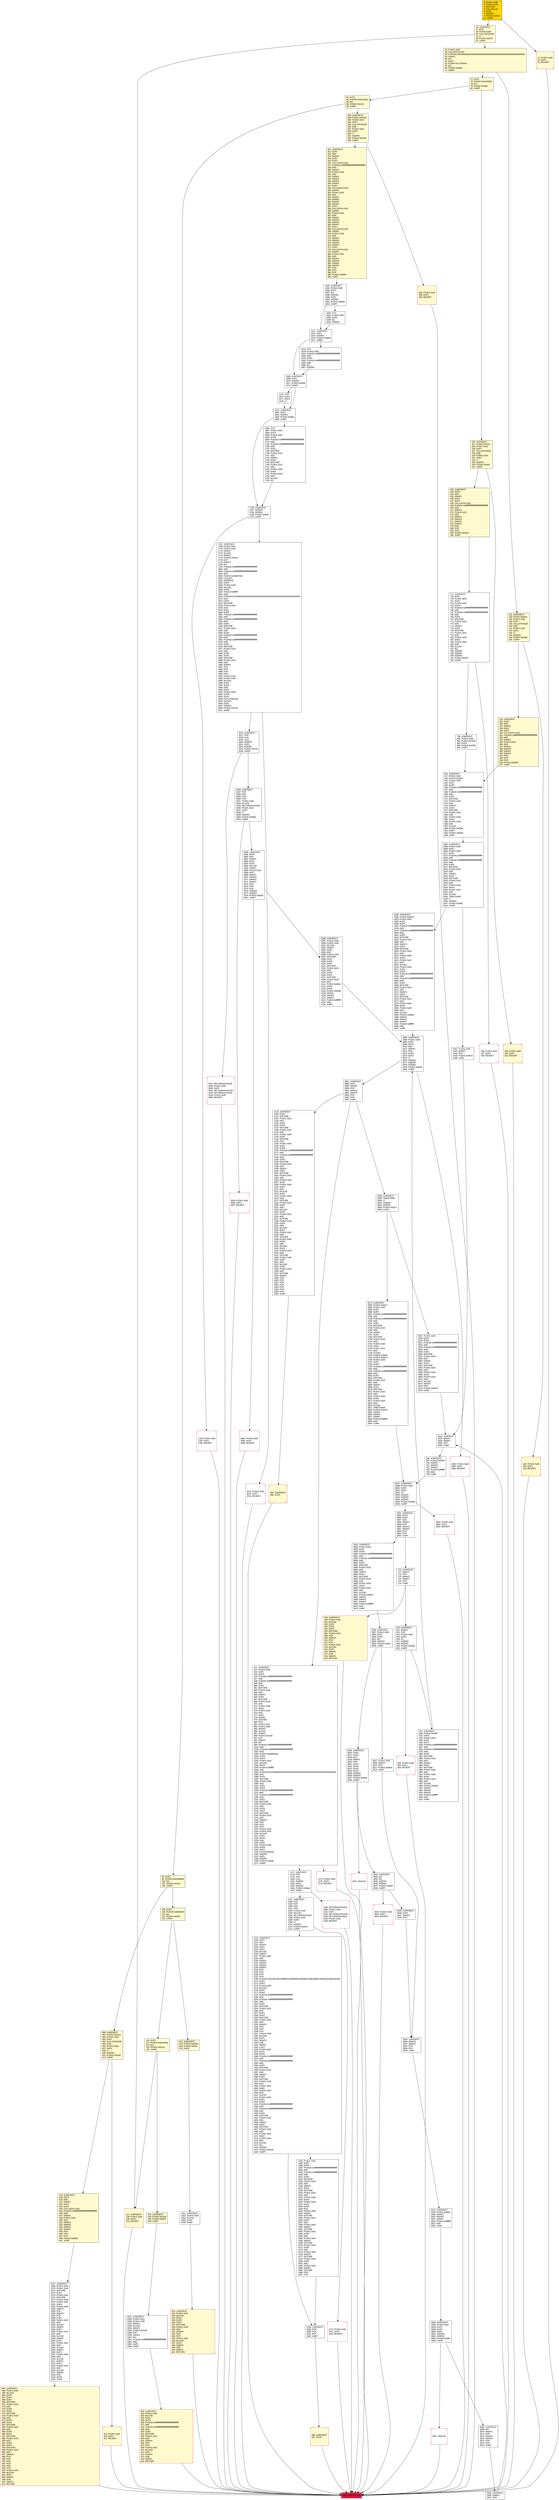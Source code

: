 digraph G {
bgcolor=transparent rankdir=UD;
node [shape=box style=filled color=black fillcolor=white fontname=arial fontcolor=black];
3077 [label="3077: EXIT BLOCK\l" fillcolor=crimson ];
2983 [label="2983: PUSH1 0x00\l2985: DUP1\l2986: REVERT\l" shape=Msquare color=crimson ];
1767 [label="1767: JUMPDEST\l1768: PUSH1 0x01\l1770: PUSH1 0x00\l1772: SWAP1\l1773: SLOAD\l1774: SWAP1\l1775: PUSH2 0x0100\l1778: EXP\l1779: SWAP1\l1780: DIV\l1781: PUSH20 0xffffffffffffffffffffffffffffffffffffffff\l1802: AND\l1803: PUSH20 0xffffffffffffffffffffffffffffffffffffffff\l1824: AND\l1825: PUSH4 0x23b872dd\l1830: CALLER\l1831: ADDRESS\l1832: DUP5\l1833: PUSH1 0x40\l1835: MLOAD\l1836: DUP5\l1837: PUSH4 0xffffffff\l1842: AND\l1843: PUSH29 0x0100000000000000000000000000000000000000000000000000000000\l1873: MUL\l1874: DUP2\l1875: MSTORE\l1876: PUSH1 0x04\l1878: ADD\l1879: DUP1\l1880: DUP5\l1881: PUSH20 0xffffffffffffffffffffffffffffffffffffffff\l1902: AND\l1903: PUSH20 0xffffffffffffffffffffffffffffffffffffffff\l1924: AND\l1925: DUP2\l1926: MSTORE\l1927: PUSH1 0x20\l1929: ADD\l1930: DUP4\l1931: PUSH20 0xffffffffffffffffffffffffffffffffffffffff\l1952: AND\l1953: PUSH20 0xffffffffffffffffffffffffffffffffffffffff\l1974: AND\l1975: DUP2\l1976: MSTORE\l1977: PUSH1 0x20\l1979: ADD\l1980: DUP3\l1981: DUP2\l1982: MSTORE\l1983: PUSH1 0x20\l1985: ADD\l1986: SWAP4\l1987: POP\l1988: POP\l1989: POP\l1990: POP\l1991: PUSH1 0x20\l1993: PUSH1 0x40\l1995: MLOAD\l1996: DUP1\l1997: DUP4\l1998: SUB\l1999: DUP2\l2000: PUSH1 0x00\l2002: DUP8\l2003: DUP1\l2004: EXTCODESIZE\l2005: ISZERO\l2006: DUP1\l2007: ISZERO\l2008: PUSH2 0x07e0\l2011: JUMPI\l" ];
810 [label="810: JUMPDEST\l811: SWAP1\l812: POP\l813: PUSH1 0x00\l815: DUP2\l816: GT\l817: ISZERO\l818: ISZERO\l819: PUSH2 0x033b\l822: JUMPI\l" ];
2932 [label="2932: JUMPDEST\l2933: SWAP2\l2934: SWAP1\l2935: POP\l2936: JUMP\l" ];
0 [label="0: PUSH1 0x80\l2: PUSH1 0x40\l4: MSTORE\l5: CALLVALUE\l6: DUP1\l7: ISZERO\l8: PUSH2 0x0010\l11: JUMPI\l" fillcolor=lemonchiffon shape=Msquare fillcolor=gold ];
717 [label="717: JUMPDEST\l718: DUP1\l719: PUSH1 0x00\l721: DUP1\l722: PUSH1 0x00\l724: DUP4\l725: PUSH20 0xffffffffffffffffffffffffffffffffffffffff\l746: AND\l747: PUSH20 0xffffffffffffffffffffffffffffffffffffffff\l768: AND\l769: DUP2\l770: MSTORE\l771: PUSH1 0x20\l773: ADD\l774: SWAP1\l775: DUP2\l776: MSTORE\l777: PUSH1 0x20\l779: ADD\l780: PUSH1 0x00\l782: SHA3\l783: PUSH1 0x00\l785: ADD\l786: SLOAD\l787: EQ\l788: ISZERO\l789: ISZERO\l790: ISZERO\l791: PUSH2 0x031f\l794: JUMPI\l" ];
2036 [label="2036: JUMPDEST\l2037: POP\l2038: POP\l2039: POP\l2040: POP\l2041: PUSH1 0x40\l2043: MLOAD\l2044: RETURNDATASIZE\l2045: PUSH1 0x20\l2047: DUP2\l2048: LT\l2049: ISZERO\l2050: PUSH2 0x080a\l2053: JUMPI\l" ];
3045 [label="3045: JUMPDEST\l3046: DUP1\l3047: SWAP1\l3048: POP\l" ];
394 [label="394: JUMPDEST\l395: STOP\l" fillcolor=lemonchiffon shape=Msquare color=crimson ];
1215 [label="1215: PUSH1 0x00\l1217: DUP1\l1218: REVERT\l" shape=Msquare color=crimson ];
2441 [label="2441: PUSH1 0x00\l2443: SWAP1\l2444: POP\l2445: PUSH2 0x0b74\l2448: JUMP\l" ];
105 [label="105: DUP1\l106: PUSH4 0xaffed0e0\l111: EQ\l112: PUSH2 0x0200\l115: JUMPI\l" fillcolor=lemonchiffon ];
16 [label="16: JUMPDEST\l17: POP\l18: PUSH1 0x04\l20: CALLDATASIZE\l21: LT\l22: PUSH2 0x007f\l25: JUMPI\l" fillcolor=lemonchiffon ];
3055 [label="3055: JUMPDEST\l3056: PUSH1 0x00\l3058: DUP2\l3059: DUP4\l3060: DUP2\l3061: ISZERO\l3062: ISZERO\l3063: PUSH2 0x0bfc\l3066: JUMPI\l" ];
83 [label="83: DUP1\l84: PUSH4 0x55119b1a\l89: EQ\l90: PUSH2 0x0120\l93: JUMPI\l" fillcolor=lemonchiffon ];
2950 [label="2950: PUSH1 0x00\l2952: DUP1\l2953: REVERT\l" shape=Msquare color=crimson ];
1668 [label="1668: JUMPDEST\l1669: DUP1\l1670: ISZERO\l1671: PUSH2 0x068f\l1674: JUMPI\l" ];
2835 [label="2835: JUMPDEST\l2836: PUSH1 0x00\l2838: DUP1\l2839: DUP8\l2840: PUSH20 0xffffffffffffffffffffffffffffffffffffffff\l2861: AND\l2862: PUSH20 0xffffffffffffffffffffffffffffffffffffffff\l2883: AND\l2884: DUP2\l2885: MSTORE\l2886: PUSH1 0x20\l2888: ADD\l2889: SWAP1\l2890: DUP2\l2891: MSTORE\l2892: PUSH1 0x20\l2894: ADD\l2895: PUSH1 0x00\l2897: SHA3\l2898: PUSH1 0x03\l2900: ADD\l2901: SLOAD\l2902: PUSH2 0x0bb4\l2905: SWAP1\l2906: SWAP2\l2907: SWAP1\l2908: PUSH4 0xffffffff\l2913: AND\l2914: JUMP\l" ];
3068 [label="3068: JUMPDEST\l3069: DIV\l3070: SWAP1\l3071: POP\l3072: SWAP3\l3073: SWAP2\l3074: POP\l3075: POP\l3076: JUMP\l" ];
242 [label="242: JUMPDEST\l243: DUP2\l244: ADD\l245: SWAP1\l246: DUP1\l247: DUP1\l248: CALLDATALOAD\l249: PUSH20 0xffffffffffffffffffffffffffffffffffffffff\l270: AND\l271: SWAP1\l272: PUSH1 0x20\l274: ADD\l275: SWAP1\l276: SWAP3\l277: SWAP2\l278: SWAP1\l279: POP\l280: POP\l281: POP\l282: PUSH2 0x02cd\l285: JUMP\l" fillcolor=lemonchiffon ];
1756 [label="1756: JUMPDEST\l1757: ISZERO\l1758: ISZERO\l1759: PUSH2 0x06e7\l1762: JUMPI\l" ];
2449 [label="2449: JUMPDEST\l2450: PUSH2 0x0a26\l2453: PUSH1 0x00\l2455: DUP1\l2456: DUP5\l2457: PUSH20 0xffffffffffffffffffffffffffffffffffffffff\l2478: AND\l2479: PUSH20 0xffffffffffffffffffffffffffffffffffffffff\l2500: AND\l2501: DUP2\l2502: MSTORE\l2503: PUSH1 0x20\l2505: ADD\l2506: SWAP1\l2507: DUP2\l2508: MSTORE\l2509: PUSH1 0x20\l2511: ADD\l2512: PUSH1 0x00\l2514: SHA3\l2515: PUSH1 0x01\l2517: ADD\l2518: SLOAD\l2519: PUSH1 0x00\l2521: DUP1\l2522: DUP6\l2523: PUSH20 0xffffffffffffffffffffffffffffffffffffffff\l2544: AND\l2545: PUSH20 0xffffffffffffffffffffffffffffffffffffffff\l2566: AND\l2567: DUP2\l2568: MSTORE\l2569: PUSH1 0x20\l2571: ADD\l2572: SWAP1\l2573: DUP2\l2574: MSTORE\l2575: PUSH1 0x20\l2577: ADD\l2578: PUSH1 0x00\l2580: SHA3\l2581: PUSH1 0x00\l2583: ADD\l2584: SLOAD\l2585: PUSH2 0x0b95\l2588: SWAP1\l2589: SWAP2\l2590: SWAP1\l2591: PUSH4 0xffffffff\l2596: AND\l2597: JUMP\l" ];
1173 [label="1173: PUSH1 0x00\l1175: DUP1\l1176: REVERT\l" shape=Msquare color=crimson ];
150 [label="150: PUSH1 0x00\l152: DUP1\l153: REVERT\l" fillcolor=lemonchiffon shape=Msquare color=crimson ];
26 [label="26: PUSH1 0x00\l28: CALLDATALOAD\l29: PUSH29 0x0100000000000000000000000000000000000000000000000000000000\l59: SWAP1\l60: DIV\l61: DUP1\l62: PUSH4 0x1726cbc8\l67: EQ\l68: PUSH2 0x0084\l71: JUMPI\l" fillcolor=lemonchiffon ];
1483 [label="1483: PUSH1 0x00\l1485: DUP1\l1486: DUP5\l1487: PUSH20 0xffffffffffffffffffffffffffffffffffffffff\l1508: AND\l1509: PUSH20 0xffffffffffffffffffffffffffffffffffffffff\l1530: AND\l1531: DUP2\l1532: MSTORE\l1533: PUSH1 0x20\l1535: ADD\l1536: SWAP1\l1537: DUP2\l1538: MSTORE\l1539: PUSH1 0x20\l1541: ADD\l1542: PUSH1 0x00\l1544: SHA3\l1545: PUSH1 0x00\l1547: DUP1\l1548: DUP3\l1549: ADD\l1550: PUSH1 0x00\l1552: SWAP1\l1553: SSTORE\l1554: PUSH1 0x01\l1556: DUP3\l1557: ADD\l1558: PUSH1 0x00\l1560: SWAP1\l1561: SSTORE\l1562: PUSH1 0x02\l1564: DUP3\l1565: ADD\l1566: PUSH1 0x00\l1568: SWAP1\l1569: SSTORE\l1570: PUSH1 0x03\l1572: DUP3\l1573: ADD\l1574: PUSH1 0x00\l1576: SWAP1\l1577: SSTORE\l1578: PUSH1 0x04\l1580: DUP3\l1581: ADD\l1582: PUSH1 0x00\l1584: SWAP1\l1585: SSTORE\l1586: POP\l1587: POP\l" ];
414 [label="414: PUSH1 0x00\l416: DUP1\l417: REVERT\l" fillcolor=lemonchiffon shape=Msquare color=crimson ];
3041 [label="3041: PUSH1 0x00\l3043: DUP1\l3044: REVERT\l" shape=Msquare color=crimson ];
1763 [label="1763: PUSH1 0x00\l1765: DUP1\l1766: REVERT\l" shape=Msquare color=crimson ];
3067 [label="3067: INVALID\l" shape=Msquare color=crimson ];
94 [label="94: DUP1\l95: PUSH4 0x81008568\l100: EQ\l101: PUSH2 0x018c\l104: JUMPI\l" fillcolor=lemonchiffon ];
1219 [label="1219: JUMPDEST\l1220: DUP2\l1221: ADD\l1222: SWAP1\l1223: DUP1\l1224: DUP1\l1225: MLOAD\l1226: SWAP1\l1227: PUSH1 0x20\l1229: ADD\l1230: SWAP1\l1231: SWAP3\l1232: SWAP2\l1233: SWAP1\l1234: POP\l1235: POP\l1236: POP\l1237: POP\l1238: PUSH32 0xb21fb52d5749b80f3182f8c6992236b5e5576681880914484d7f4c9b062e619e\l1271: DUP4\l1272: DUP3\l1273: PUSH1 0x40\l1275: MLOAD\l1276: DUP1\l1277: DUP4\l1278: PUSH20 0xffffffffffffffffffffffffffffffffffffffff\l1299: AND\l1300: PUSH20 0xffffffffffffffffffffffffffffffffffffffff\l1321: AND\l1322: DUP2\l1323: MSTORE\l1324: PUSH1 0x20\l1326: ADD\l1327: DUP3\l1328: DUP2\l1329: MSTORE\l1330: PUSH1 0x20\l1332: ADD\l1333: SWAP3\l1334: POP\l1335: POP\l1336: POP\l1337: PUSH1 0x40\l1339: MLOAD\l1340: DUP1\l1341: SWAP2\l1342: SUB\l1343: SWAP1\l1344: LOG1\l1345: PUSH1 0x00\l1347: DUP1\l1348: DUP5\l1349: PUSH20 0xffffffffffffffffffffffffffffffffffffffff\l1370: AND\l1371: PUSH20 0xffffffffffffffffffffffffffffffffffffffff\l1392: AND\l1393: DUP2\l1394: MSTORE\l1395: PUSH1 0x20\l1397: ADD\l1398: SWAP1\l1399: DUP2\l1400: MSTORE\l1401: PUSH1 0x20\l1403: ADD\l1404: PUSH1 0x00\l1406: SHA3\l1407: PUSH1 0x03\l1409: ADD\l1410: SLOAD\l1411: PUSH1 0x00\l1413: DUP1\l1414: DUP6\l1415: PUSH20 0xffffffffffffffffffffffffffffffffffffffff\l1436: AND\l1437: PUSH20 0xffffffffffffffffffffffffffffffffffffffff\l1458: AND\l1459: DUP2\l1460: MSTORE\l1461: PUSH1 0x20\l1463: ADD\l1464: SWAP1\l1465: DUP2\l1466: MSTORE\l1467: PUSH1 0x20\l1469: ADD\l1470: PUSH1 0x00\l1472: SHA3\l1473: PUSH1 0x04\l1475: ADD\l1476: SLOAD\l1477: EQ\l1478: ISZERO\l1479: PUSH2 0x0634\l1482: JUMPI\l" ];
2016 [label="2016: JUMPDEST\l2017: POP\l2018: GAS\l2019: CALL\l2020: ISZERO\l2021: DUP1\l2022: ISZERO\l2023: PUSH2 0x07f4\l2026: JUMPI\l" ];
238 [label="238: PUSH1 0x00\l240: DUP1\l241: REVERT\l" fillcolor=lemonchiffon shape=Msquare color=crimson ];
1611 [label="1611: JUMPDEST\l1612: DUP1\l1613: ISZERO\l1614: PUSH2 0x0684\l1617: JUMPI\l" ];
2267 [label="2267: JUMPDEST\l2268: PUSH1 0x00\l2270: PUSH1 0x20\l2272: MSTORE\l2273: DUP1\l2274: PUSH1 0x00\l2276: MSTORE\l2277: PUSH1 0x40\l2279: PUSH1 0x00\l2281: SHA3\l2282: PUSH1 0x00\l2284: SWAP2\l2285: POP\l2286: SWAP1\l2287: POP\l2288: DUP1\l2289: PUSH1 0x00\l2291: ADD\l2292: SLOAD\l2293: SWAP1\l2294: DUP1\l2295: PUSH1 0x01\l2297: ADD\l2298: SLOAD\l2299: SWAP1\l2300: DUP1\l2301: PUSH1 0x02\l2303: ADD\l2304: SLOAD\l2305: SWAP1\l2306: DUP1\l2307: PUSH1 0x03\l2309: ADD\l2310: SLOAD\l2311: SWAP1\l2312: DUP1\l2313: PUSH1 0x04\l2315: ADD\l2316: SLOAD\l2317: SWAP1\l2318: POP\l2319: DUP6\l2320: JUMP\l" ];
1675 [label="1675: POP\l1676: DUP3\l1677: DUP3\l1678: LT\l" ];
2996 [label="2996: JUMPDEST\l2997: PUSH1 0x00\l2999: DUP1\l3000: DUP4\l3001: EQ\l3002: ISZERO\l3003: PUSH2 0x0bc7\l3006: JUMPI\l" ];
1197 [label="1197: JUMPDEST\l1198: POP\l1199: POP\l1200: POP\l1201: POP\l1202: PUSH1 0x40\l1204: MLOAD\l1205: RETURNDATASIZE\l1206: PUSH1 0x20\l1208: DUP2\l1209: LT\l1210: ISZERO\l1211: PUSH2 0x04c3\l1214: JUMPI\l" ];
2607 [label="2607: PUSH1 0x00\l2609: DUP1\l2610: DUP4\l2611: PUSH20 0xffffffffffffffffffffffffffffffffffffffff\l2632: AND\l2633: PUSH20 0xffffffffffffffffffffffffffffffffffffffff\l2654: AND\l2655: DUP2\l2656: MSTORE\l2657: PUSH1 0x20\l2659: ADD\l2660: SWAP1\l2661: DUP2\l2662: MSTORE\l2663: PUSH1 0x20\l2665: ADD\l2666: PUSH1 0x00\l2668: SHA3\l2669: PUSH1 0x03\l2671: ADD\l2672: SLOAD\l2673: SWAP1\l2674: POP\l2675: PUSH2 0x0b74\l2678: JUMP\l" ];
3031 [label="3031: INVALID\l" shape=Msquare color=crimson ];
2321 [label="2321: JUMPDEST\l2322: PUSH1 0x02\l2324: SLOAD\l2325: DUP2\l2326: JUMP\l" ];
710 [label="710: JUMPDEST\l711: SWAP1\l712: POP\l713: SWAP2\l714: SWAP1\l715: POP\l716: JUMP\l" ];
1679 [label="1679: JUMPDEST\l1680: DUP1\l1681: ISZERO\l1682: PUSH2 0x06dc\l1685: JUMPI\l" ];
1593 [label="1593: JUMPDEST\l1594: PUSH1 0x00\l1596: DUP2\l1597: EQ\l1598: ISZERO\l1599: DUP1\l1600: ISZERO\l1601: PUSH2 0x064b\l1604: JUMPI\l" ];
3032 [label="3032: JUMPDEST\l3033: DIV\l3034: EQ\l3035: ISZERO\l3036: ISZERO\l3037: PUSH2 0x0be5\l3040: JUMPI\l" ];
198 [label="198: JUMPDEST\l199: PUSH1 0x40\l201: MLOAD\l202: DUP1\l203: DUP3\l204: DUP2\l205: MSTORE\l206: PUSH1 0x20\l208: ADD\l209: SWAP2\l210: POP\l211: POP\l212: PUSH1 0x40\l214: MLOAD\l215: DUP1\l216: SWAP2\l217: SUB\l218: SWAP1\l219: RETURN\l" fillcolor=lemonchiffon shape=Msquare color=crimson ];
550 [label="550: JUMPDEST\l551: PUSH1 0x40\l553: MLOAD\l554: DUP1\l555: DUP3\l556: PUSH20 0xffffffffffffffffffffffffffffffffffffffff\l577: AND\l578: PUSH20 0xffffffffffffffffffffffffffffffffffffffff\l599: AND\l600: DUP2\l601: MSTORE\l602: PUSH1 0x20\l604: ADD\l605: SWAP2\l606: POP\l607: POP\l608: PUSH1 0x40\l610: MLOAD\l611: DUP1\l612: SWAP2\l613: SUB\l614: SWAP1\l615: RETURN\l" fillcolor=lemonchiffon shape=Msquare color=crimson ];
288 [label="288: JUMPDEST\l289: PUSH2 0x018a\l292: PUSH1 0x04\l294: DUP1\l295: CALLDATASIZE\l296: SUB\l297: PUSH1 0xa0\l299: DUP2\l300: LT\l301: ISZERO\l302: PUSH2 0x0136\l305: JUMPI\l" fillcolor=lemonchiffon ];
396 [label="396: JUMPDEST\l397: PUSH2 0x01ce\l400: PUSH1 0x04\l402: DUP1\l403: CALLDATASIZE\l404: SUB\l405: PUSH1 0x20\l407: DUP2\l408: LT\l409: ISZERO\l410: PUSH2 0x01a2\l413: JUMPI\l" fillcolor=lemonchiffon ];
127 [label="127: JUMPDEST\l128: PUSH1 0x00\l130: DUP1\l131: REVERT\l" fillcolor=lemonchiffon shape=Msquare color=crimson ];
3015 [label="3015: JUMPDEST\l3016: DUP2\l3017: DUP4\l3018: MUL\l3019: SWAP1\l3020: POP\l3021: DUP2\l3022: DUP4\l3023: DUP3\l3024: DUP2\l3025: ISZERO\l3026: ISZERO\l3027: PUSH2 0x0bd8\l3030: JUMPI\l" ];
310 [label="310: JUMPDEST\l311: DUP2\l312: ADD\l313: SWAP1\l314: DUP1\l315: DUP1\l316: CALLDATALOAD\l317: PUSH20 0xffffffffffffffffffffffffffffffffffffffff\l338: AND\l339: SWAP1\l340: PUSH1 0x20\l342: ADD\l343: SWAP1\l344: SWAP3\l345: SWAP2\l346: SWAP1\l347: DUP1\l348: CALLDATALOAD\l349: SWAP1\l350: PUSH1 0x20\l352: ADD\l353: SWAP1\l354: SWAP3\l355: SWAP2\l356: SWAP1\l357: DUP1\l358: CALLDATALOAD\l359: SWAP1\l360: PUSH1 0x20\l362: ADD\l363: SWAP1\l364: SWAP3\l365: SWAP2\l366: SWAP1\l367: DUP1\l368: CALLDATALOAD\l369: SWAP1\l370: PUSH1 0x20\l372: ADD\l373: SWAP1\l374: SWAP3\l375: SWAP2\l376: SWAP1\l377: DUP1\l378: CALLDATALOAD\l379: SWAP1\l380: PUSH1 0x20\l382: ADD\l383: SWAP1\l384: SWAP3\l385: SWAP2\l386: SWAP1\l387: POP\l388: POP\l389: POP\l390: PUSH2 0x0639\l393: JUMP\l" fillcolor=lemonchiffon ];
2012 [label="2012: PUSH1 0x00\l2014: DUP1\l2015: REVERT\l" shape=Msquare color=crimson ];
2965 [label="2965: JUMPDEST\l2966: PUSH1 0x00\l2968: DUP2\l2969: DUP4\l2970: ADD\l2971: SWAP1\l2972: POP\l2973: DUP3\l2974: DUP2\l2975: LT\l2976: ISZERO\l2977: ISZERO\l2978: ISZERO\l2979: PUSH2 0x0bab\l2982: JUMPI\l" ];
2598 [label="2598: JUMPDEST\l2599: TIMESTAMP\l2600: LT\l2601: ISZERO\l2602: ISZERO\l2603: PUSH2 0x0a77\l2606: JUMPI\l" ];
2082 [label="2082: PUSH1 0x00\l2084: DUP1\l2085: REVERT\l" shape=Msquare color=crimson ];
116 [label="116: DUP1\l117: PUSH4 0xfc0c546a\l122: EQ\l123: PUSH2 0x021e\l126: JUMPI\l" fillcolor=lemonchiffon ];
132 [label="132: JUMPDEST\l133: PUSH2 0x00c6\l136: PUSH1 0x04\l138: DUP1\l139: CALLDATASIZE\l140: SUB\l141: PUSH1 0x20\l143: DUP2\l144: LT\l145: ISZERO\l146: PUSH2 0x009a\l149: JUMPI\l" fillcolor=lemonchiffon ];
286 [label="286: JUMPDEST\l287: STOP\l" fillcolor=lemonchiffon shape=Msquare color=crimson ];
2327 [label="2327: JUMPDEST\l2328: PUSH1 0x01\l2330: PUSH1 0x00\l2332: SWAP1\l2333: SLOAD\l2334: SWAP1\l2335: PUSH2 0x0100\l2338: EXP\l2339: SWAP1\l2340: DIV\l2341: PUSH20 0xffffffffffffffffffffffffffffffffffffffff\l2362: AND\l2363: DUP2\l2364: JUMP\l" ];
306 [label="306: PUSH1 0x00\l308: DUP1\l309: REVERT\l" fillcolor=lemonchiffon shape=Msquare color=crimson ];
2058 [label="2058: JUMPDEST\l2059: DUP2\l2060: ADD\l2061: SWAP1\l2062: DUP1\l2063: DUP1\l2064: MLOAD\l2065: SWAP1\l2066: PUSH1 0x20\l2068: ADD\l2069: SWAP1\l2070: SWAP3\l2071: SWAP2\l2072: SWAP1\l2073: POP\l2074: POP\l2075: POP\l2076: ISZERO\l2077: ISZERO\l2078: PUSH2 0x0826\l2081: JUMPI\l" ];
823 [label="823: PUSH1 0x00\l825: DUP1\l826: REVERT\l" shape=Msquare color=crimson ];
2086 [label="2086: JUMPDEST\l2087: PUSH1 0xa0\l2089: PUSH1 0x40\l2091: MLOAD\l2092: SWAP1\l2093: DUP2\l2094: ADD\l2095: PUSH1 0x40\l2097: MSTORE\l2098: DUP1\l2099: DUP6\l2100: DUP2\l2101: MSTORE\l2102: PUSH1 0x20\l2104: ADD\l2105: DUP5\l2106: DUP2\l2107: MSTORE\l2108: PUSH1 0x20\l2110: ADD\l2111: PUSH2 0x0851\l2114: DUP5\l2115: DUP8\l2116: PUSH2 0x0b95\l2119: SWAP1\l2120: SWAP2\l2121: SWAP1\l2122: PUSH4 0xffffffff\l2127: AND\l2128: JUMP\l" ];
154 [label="154: JUMPDEST\l155: DUP2\l156: ADD\l157: SWAP1\l158: DUP1\l159: DUP1\l160: CALLDATALOAD\l161: PUSH20 0xffffffffffffffffffffffffffffffffffffffff\l182: AND\l183: SWAP1\l184: PUSH1 0x20\l186: ADD\l187: SWAP1\l188: SWAP3\l189: SWAP2\l190: SWAP1\l191: POP\l192: POP\l193: POP\l194: PUSH2 0x0268\l197: JUMP\l" fillcolor=lemonchiffon ];
220 [label="220: JUMPDEST\l221: PUSH2 0x011e\l224: PUSH1 0x04\l226: DUP1\l227: CALLDATASIZE\l228: SUB\l229: PUSH1 0x20\l231: DUP2\l232: LT\l233: ISZERO\l234: PUSH2 0x00f2\l237: JUMPI\l" fillcolor=lemonchiffon ];
2054 [label="2054: PUSH1 0x00\l2056: DUP1\l2057: REVERT\l" shape=Msquare color=crimson ];
2987 [label="2987: JUMPDEST\l2988: DUP1\l2989: SWAP1\l2990: POP\l2991: SWAP3\l2992: SWAP2\l2993: POP\l2994: POP\l2995: JUMP\l" ];
12 [label="12: PUSH1 0x00\l14: DUP1\l15: REVERT\l" fillcolor=lemonchiffon shape=Msquare color=crimson ];
1686 [label="1686: POP\l1687: PUSH1 0x00\l1689: DUP1\l1690: PUSH1 0x00\l1692: DUP8\l1693: PUSH20 0xffffffffffffffffffffffffffffffffffffffff\l1714: AND\l1715: PUSH20 0xffffffffffffffffffffffffffffffffffffffff\l1736: AND\l1737: DUP2\l1738: MSTORE\l1739: PUSH1 0x20\l1741: ADD\l1742: SWAP1\l1743: DUP2\l1744: MSTORE\l1745: PUSH1 0x20\l1747: ADD\l1748: PUSH1 0x00\l1750: SHA3\l1751: PUSH1 0x00\l1753: ADD\l1754: SLOAD\l1755: EQ\l" ];
1618 [label="1618: POP\l1619: PUSH1 0x00\l1621: PUSH20 0xffffffffffffffffffffffffffffffffffffffff\l1642: AND\l1643: DUP6\l1644: PUSH20 0xffffffffffffffffffffffffffffffffffffffff\l1665: AND\l1666: EQ\l1667: ISZERO\l" ];
2954 [label="2954: JUMPDEST\l2955: DUP2\l2956: DUP4\l2957: SUB\l2958: SWAP1\l2959: POP\l2960: SWAP3\l2961: SWAP2\l2962: POP\l2963: POP\l2964: JUMP\l" ];
616 [label="616: JUMPDEST\l617: PUSH1 0x00\l619: PUSH2 0x02c6\l622: PUSH1 0x00\l624: DUP1\l625: DUP5\l626: PUSH20 0xffffffffffffffffffffffffffffffffffffffff\l647: AND\l648: PUSH20 0xffffffffffffffffffffffffffffffffffffffff\l669: AND\l670: DUP2\l671: MSTORE\l672: PUSH1 0x20\l674: ADD\l675: SWAP1\l676: DUP2\l677: MSTORE\l678: PUSH1 0x20\l680: ADD\l681: PUSH1 0x00\l683: SHA3\l684: PUSH1 0x04\l686: ADD\l687: SLOAD\l688: PUSH2 0x02b8\l691: DUP5\l692: PUSH2 0x093d\l695: JUMP\l" ];
2679 [label="2679: JUMPDEST\l2680: PUSH2 0x0b71\l2683: PUSH1 0x00\l2685: DUP1\l2686: DUP5\l2687: PUSH20 0xffffffffffffffffffffffffffffffffffffffff\l2708: AND\l2709: PUSH20 0xffffffffffffffffffffffffffffffffffffffff\l2730: AND\l2731: DUP2\l2732: MSTORE\l2733: PUSH1 0x20\l2735: ADD\l2736: SWAP1\l2737: DUP2\l2738: MSTORE\l2739: PUSH1 0x20\l2741: ADD\l2742: PUSH1 0x00\l2744: SHA3\l2745: PUSH1 0x01\l2747: ADD\l2748: SLOAD\l2749: PUSH2 0x0b63\l2752: PUSH2 0x0b13\l2755: PUSH1 0x00\l2757: DUP1\l2758: DUP8\l2759: PUSH20 0xffffffffffffffffffffffffffffffffffffffff\l2780: AND\l2781: PUSH20 0xffffffffffffffffffffffffffffffffffffffff\l2802: AND\l2803: DUP2\l2804: MSTORE\l2805: PUSH1 0x20\l2807: ADD\l2808: SWAP1\l2809: DUP2\l2810: MSTORE\l2811: PUSH1 0x20\l2813: ADD\l2814: PUSH1 0x00\l2816: SHA3\l2817: PUSH1 0x00\l2819: ADD\l2820: SLOAD\l2821: TIMESTAMP\l2822: PUSH2 0x0b79\l2825: SWAP1\l2826: SWAP2\l2827: SWAP1\l2828: PUSH4 0xffffffff\l2833: AND\l2834: JUMP\l" ];
795 [label="795: PUSH1 0x00\l797: DUP1\l798: REVERT\l" shape=Msquare color=crimson ];
520 [label="520: JUMPDEST\l521: PUSH1 0x40\l523: MLOAD\l524: DUP1\l525: DUP3\l526: DUP2\l527: MSTORE\l528: PUSH1 0x20\l530: ADD\l531: SWAP2\l532: POP\l533: POP\l534: PUSH1 0x40\l536: MLOAD\l537: DUP1\l538: SWAP2\l539: SUB\l540: SWAP1\l541: RETURN\l" fillcolor=lemonchiffon shape=Msquare color=crimson ];
2929 [label="2929: JUMPDEST\l2930: SWAP1\l2931: POP\l" ];
1188 [label="1188: RETURNDATASIZE\l1189: PUSH1 0x00\l1191: DUP1\l1192: RETURNDATACOPY\l1193: RETURNDATASIZE\l1194: PUSH1 0x00\l1196: REVERT\l" shape=Msquare color=crimson ];
1605 [label="1605: POP\l1606: PUSH1 0x00\l1608: DUP5\l1609: EQ\l1610: ISZERO\l" ];
542 [label="542: JUMPDEST\l543: PUSH2 0x0226\l546: PUSH2 0x0917\l549: JUMP\l" fillcolor=lemonchiffon ];
3007 [label="3007: PUSH1 0x00\l3009: SWAP1\l3010: POP\l3011: PUSH2 0x0be9\l3014: JUMP\l" ];
2915 [label="2915: JUMPDEST\l2916: PUSH2 0x0bef\l2919: SWAP1\l2920: SWAP2\l2921: SWAP1\l2922: PUSH4 0xffffffff\l2927: AND\l2928: JUMP\l" ];
827 [label="827: JUMPDEST\l828: PUSH2 0x038f\l831: DUP2\l832: PUSH1 0x00\l834: DUP1\l835: DUP7\l836: PUSH20 0xffffffffffffffffffffffffffffffffffffffff\l857: AND\l858: PUSH20 0xffffffffffffffffffffffffffffffffffffffff\l879: AND\l880: DUP2\l881: MSTORE\l882: PUSH1 0x20\l884: ADD\l885: SWAP1\l886: DUP2\l887: MSTORE\l888: PUSH1 0x20\l890: ADD\l891: PUSH1 0x00\l893: SHA3\l894: PUSH1 0x04\l896: ADD\l897: SLOAD\l898: PUSH2 0x0b95\l901: SWAP1\l902: SWAP2\l903: SWAP1\l904: PUSH4 0xffffffff\l909: AND\l910: JUMP\l" ];
2365 [label="2365: JUMPDEST\l2366: PUSH1 0x00\l2368: DUP1\l2369: PUSH1 0x00\l2371: DUP4\l2372: PUSH20 0xffffffffffffffffffffffffffffffffffffffff\l2393: AND\l2394: PUSH20 0xffffffffffffffffffffffffffffffffffffffff\l2415: AND\l2416: DUP2\l2417: MSTORE\l2418: PUSH1 0x20\l2420: ADD\l2421: SWAP1\l2422: DUP2\l2423: MSTORE\l2424: PUSH1 0x20\l2426: ADD\l2427: PUSH1 0x00\l2429: SHA3\l2430: PUSH1 0x02\l2432: ADD\l2433: SLOAD\l2434: TIMESTAMP\l2435: LT\l2436: ISZERO\l2437: PUSH2 0x0991\l2440: JUMPI\l" ];
696 [label="696: JUMPDEST\l697: PUSH2 0x0b79\l700: SWAP1\l701: SWAP2\l702: SWAP1\l703: PUSH4 0xffffffff\l708: AND\l709: JUMP\l" ];
799 [label="799: JUMPDEST\l800: PUSH1 0x00\l802: PUSH2 0x032a\l805: DUP4\l806: PUSH2 0x0268\l809: JUMP\l" ];
3049 [label="3049: JUMPDEST\l3050: SWAP3\l3051: SWAP2\l3052: POP\l3053: POP\l3054: JUMP\l" ];
1588 [label="1588: JUMPDEST\l1589: POP\l1590: POP\l1591: POP\l1592: JUMP\l" ];
2129 [label="2129: JUMPDEST\l2130: DUP2\l2131: MSTORE\l2132: PUSH1 0x20\l2134: ADD\l2135: DUP3\l2136: DUP2\l2137: MSTORE\l2138: PUSH1 0x20\l2140: ADD\l2141: PUSH1 0x00\l2143: DUP2\l2144: MSTORE\l2145: POP\l2146: PUSH1 0x00\l2148: DUP1\l2149: DUP8\l2150: PUSH20 0xffffffffffffffffffffffffffffffffffffffff\l2171: AND\l2172: PUSH20 0xffffffffffffffffffffffffffffffffffffffff\l2193: AND\l2194: DUP2\l2195: MSTORE\l2196: PUSH1 0x20\l2198: ADD\l2199: SWAP1\l2200: DUP2\l2201: MSTORE\l2202: PUSH1 0x20\l2204: ADD\l2205: PUSH1 0x00\l2207: SHA3\l2208: PUSH1 0x00\l2210: DUP3\l2211: ADD\l2212: MLOAD\l2213: DUP2\l2214: PUSH1 0x00\l2216: ADD\l2217: SSTORE\l2218: PUSH1 0x20\l2220: DUP3\l2221: ADD\l2222: MLOAD\l2223: DUP2\l2224: PUSH1 0x01\l2226: ADD\l2227: SSTORE\l2228: PUSH1 0x40\l2230: DUP3\l2231: ADD\l2232: MLOAD\l2233: DUP2\l2234: PUSH1 0x02\l2236: ADD\l2237: SSTORE\l2238: PUSH1 0x60\l2240: DUP3\l2241: ADD\l2242: MLOAD\l2243: DUP2\l2244: PUSH1 0x03\l2246: ADD\l2247: SSTORE\l2248: PUSH1 0x80\l2250: DUP3\l2251: ADD\l2252: MLOAD\l2253: DUP2\l2254: PUSH1 0x04\l2256: ADD\l2257: SSTORE\l2258: SWAP1\l2259: POP\l2260: POP\l2261: POP\l2262: POP\l2263: POP\l2264: POP\l2265: POP\l2266: JUMP\l" ];
911 [label="911: JUMPDEST\l912: PUSH1 0x00\l914: DUP1\l915: DUP6\l916: PUSH20 0xffffffffffffffffffffffffffffffffffffffff\l937: AND\l938: PUSH20 0xffffffffffffffffffffffffffffffffffffffff\l959: AND\l960: DUP2\l961: MSTORE\l962: PUSH1 0x20\l964: ADD\l965: SWAP1\l966: DUP2\l967: MSTORE\l968: PUSH1 0x20\l970: ADD\l971: PUSH1 0x00\l973: SHA3\l974: PUSH1 0x04\l976: ADD\l977: DUP2\l978: SWAP1\l979: SSTORE\l980: POP\l981: PUSH1 0x01\l983: PUSH1 0x00\l985: SWAP1\l986: SLOAD\l987: SWAP1\l988: PUSH2 0x0100\l991: EXP\l992: SWAP1\l993: DIV\l994: PUSH20 0xffffffffffffffffffffffffffffffffffffffff\l1015: AND\l1016: PUSH20 0xffffffffffffffffffffffffffffffffffffffff\l1037: AND\l1038: PUSH4 0xa9059cbb\l1043: DUP5\l1044: DUP4\l1045: PUSH1 0x40\l1047: MLOAD\l1048: DUP4\l1049: PUSH4 0xffffffff\l1054: AND\l1055: PUSH29 0x0100000000000000000000000000000000000000000000000000000000\l1085: MUL\l1086: DUP2\l1087: MSTORE\l1088: PUSH1 0x04\l1090: ADD\l1091: DUP1\l1092: DUP4\l1093: PUSH20 0xffffffffffffffffffffffffffffffffffffffff\l1114: AND\l1115: PUSH20 0xffffffffffffffffffffffffffffffffffffffff\l1136: AND\l1137: DUP2\l1138: MSTORE\l1139: PUSH1 0x20\l1141: ADD\l1142: DUP3\l1143: DUP2\l1144: MSTORE\l1145: PUSH1 0x20\l1147: ADD\l1148: SWAP3\l1149: POP\l1150: POP\l1151: POP\l1152: PUSH1 0x20\l1154: PUSH1 0x40\l1156: MLOAD\l1157: DUP1\l1158: DUP4\l1159: SUB\l1160: DUP2\l1161: PUSH1 0x00\l1163: DUP8\l1164: DUP1\l1165: EXTCODESIZE\l1166: ISZERO\l1167: DUP1\l1168: ISZERO\l1169: PUSH2 0x0499\l1172: JUMPI\l" ];
72 [label="72: DUP1\l73: PUSH4 0x19165587\l78: EQ\l79: PUSH2 0x00dc\l82: JUMPI\l" fillcolor=lemonchiffon ];
2937 [label="2937: JUMPDEST\l2938: PUSH1 0x00\l2940: DUP3\l2941: DUP3\l2942: GT\l2943: ISZERO\l2944: ISZERO\l2945: ISZERO\l2946: PUSH2 0x0b8a\l2949: JUMPI\l" ];
512 [label="512: JUMPDEST\l513: PUSH2 0x0208\l516: PUSH2 0x0911\l519: JUMP\l" fillcolor=lemonchiffon ];
418 [label="418: JUMPDEST\l419: DUP2\l420: ADD\l421: SWAP1\l422: DUP1\l423: DUP1\l424: CALLDATALOAD\l425: PUSH20 0xffffffffffffffffffffffffffffffffffffffff\l446: AND\l447: SWAP1\l448: PUSH1 0x20\l450: ADD\l451: SWAP1\l452: SWAP3\l453: SWAP2\l454: SWAP1\l455: POP\l456: POP\l457: POP\l458: PUSH2 0x08db\l461: JUMP\l" fillcolor=lemonchiffon ];
2027 [label="2027: RETURNDATASIZE\l2028: PUSH1 0x00\l2030: DUP1\l2031: RETURNDATACOPY\l2032: RETURNDATASIZE\l2033: PUSH1 0x00\l2035: REVERT\l" shape=Msquare color=crimson ];
462 [label="462: JUMPDEST\l463: PUSH1 0x40\l465: MLOAD\l466: DUP1\l467: DUP7\l468: DUP2\l469: MSTORE\l470: PUSH1 0x20\l472: ADD\l473: DUP6\l474: DUP2\l475: MSTORE\l476: PUSH1 0x20\l478: ADD\l479: DUP5\l480: DUP2\l481: MSTORE\l482: PUSH1 0x20\l484: ADD\l485: DUP4\l486: DUP2\l487: MSTORE\l488: PUSH1 0x20\l490: ADD\l491: DUP3\l492: DUP2\l493: MSTORE\l494: PUSH1 0x20\l496: ADD\l497: SWAP6\l498: POP\l499: POP\l500: POP\l501: POP\l502: POP\l503: POP\l504: PUSH1 0x40\l506: MLOAD\l507: DUP1\l508: SWAP2\l509: SUB\l510: SWAP1\l511: RETURN\l" fillcolor=lemonchiffon shape=Msquare color=crimson ];
1177 [label="1177: JUMPDEST\l1178: POP\l1179: GAS\l1180: CALL\l1181: ISZERO\l1182: DUP1\l1183: ISZERO\l1184: PUSH2 0x04ad\l1187: JUMPI\l" ];
2058 -> 2086;
2983 -> 3077;
288 -> 310;
310 -> 1593;
2441 -> 2932;
3055 -> 3068;
3015 -> 3032;
3015 -> 3031;
132 -> 154;
3007 -> 3049;
3049 -> 2915;
2058 -> 2082;
710 -> 198;
2598 -> 2607;
394 -> 3077;
1215 -> 3077;
16 -> 26;
696 -> 2937;
2950 -> 3077;
154 -> 616;
1593 -> 1611;
2996 -> 3015;
1197 -> 1219;
911 -> 1177;
1173 -> 3077;
150 -> 3077;
3032 -> 3041;
242 -> 717;
1756 -> 1767;
1675 -> 1679;
414 -> 3077;
0 -> 16;
94 -> 396;
3067 -> 3077;
116 -> 542;
3041 -> 3077;
1668 -> 1679;
1763 -> 3077;
72 -> 220;
396 -> 414;
238 -> 3077;
1177 -> 1188;
1767 -> 2016;
2449 -> 2965;
542 -> 2327;
83 -> 288;
2679 -> 2937;
2016 -> 2036;
2937 -> 2954;
1679 -> 1756;
16 -> 127;
1588 -> 286;
3055 -> 3067;
710 -> 810;
3032 -> 3045;
94 -> 105;
3031 -> 3077;
83 -> 94;
198 -> 3077;
550 -> 3077;
1219 -> 1483;
616 -> 2365;
799 -> 616;
1756 -> 1763;
2987 -> 911;
2607 -> 2932;
2835 -> 2996;
2012 -> 3077;
2965 -> 2983;
1767 -> 2012;
2987 -> 2129;
1611 -> 1668;
1197 -> 1215;
127 -> 3077;
1668 -> 1675;
512 -> 2321;
2082 -> 3077;
396 -> 418;
2036 -> 2058;
220 -> 242;
286 -> 3077;
823 -> 3077;
1177 -> 1197;
3068 -> 2929;
306 -> 3077;
2954 -> 2835;
2996 -> 3007;
810 -> 823;
1618 -> 1668;
1686 -> 1756;
1219 -> 1588;
717 -> 795;
2267 -> 462;
2054 -> 3077;
105 -> 116;
418 -> 2267;
12 -> 3077;
2929 -> 2932;
26 -> 132;
0 -> 12;
827 -> 2965;
1188 -> 3077;
2016 -> 2027;
2036 -> 2054;
132 -> 150;
520 -> 3077;
795 -> 3077;
1679 -> 1686;
2598 -> 2679;
810 -> 827;
2129 -> 394;
105 -> 512;
2937 -> 2950;
3045 -> 3049;
72 -> 83;
1593 -> 1605;
26 -> 72;
717 -> 799;
2321 -> 520;
2365 -> 2441;
2965 -> 2987;
2987 -> 2598;
2932 -> 696;
2954 -> 710;
2915 -> 3055;
288 -> 306;
1611 -> 1618;
2086 -> 2965;
1605 -> 1611;
220 -> 238;
911 -> 1173;
1483 -> 1588;
462 -> 3077;
2027 -> 3077;
2365 -> 2449;
116 -> 127;
2327 -> 550;
}